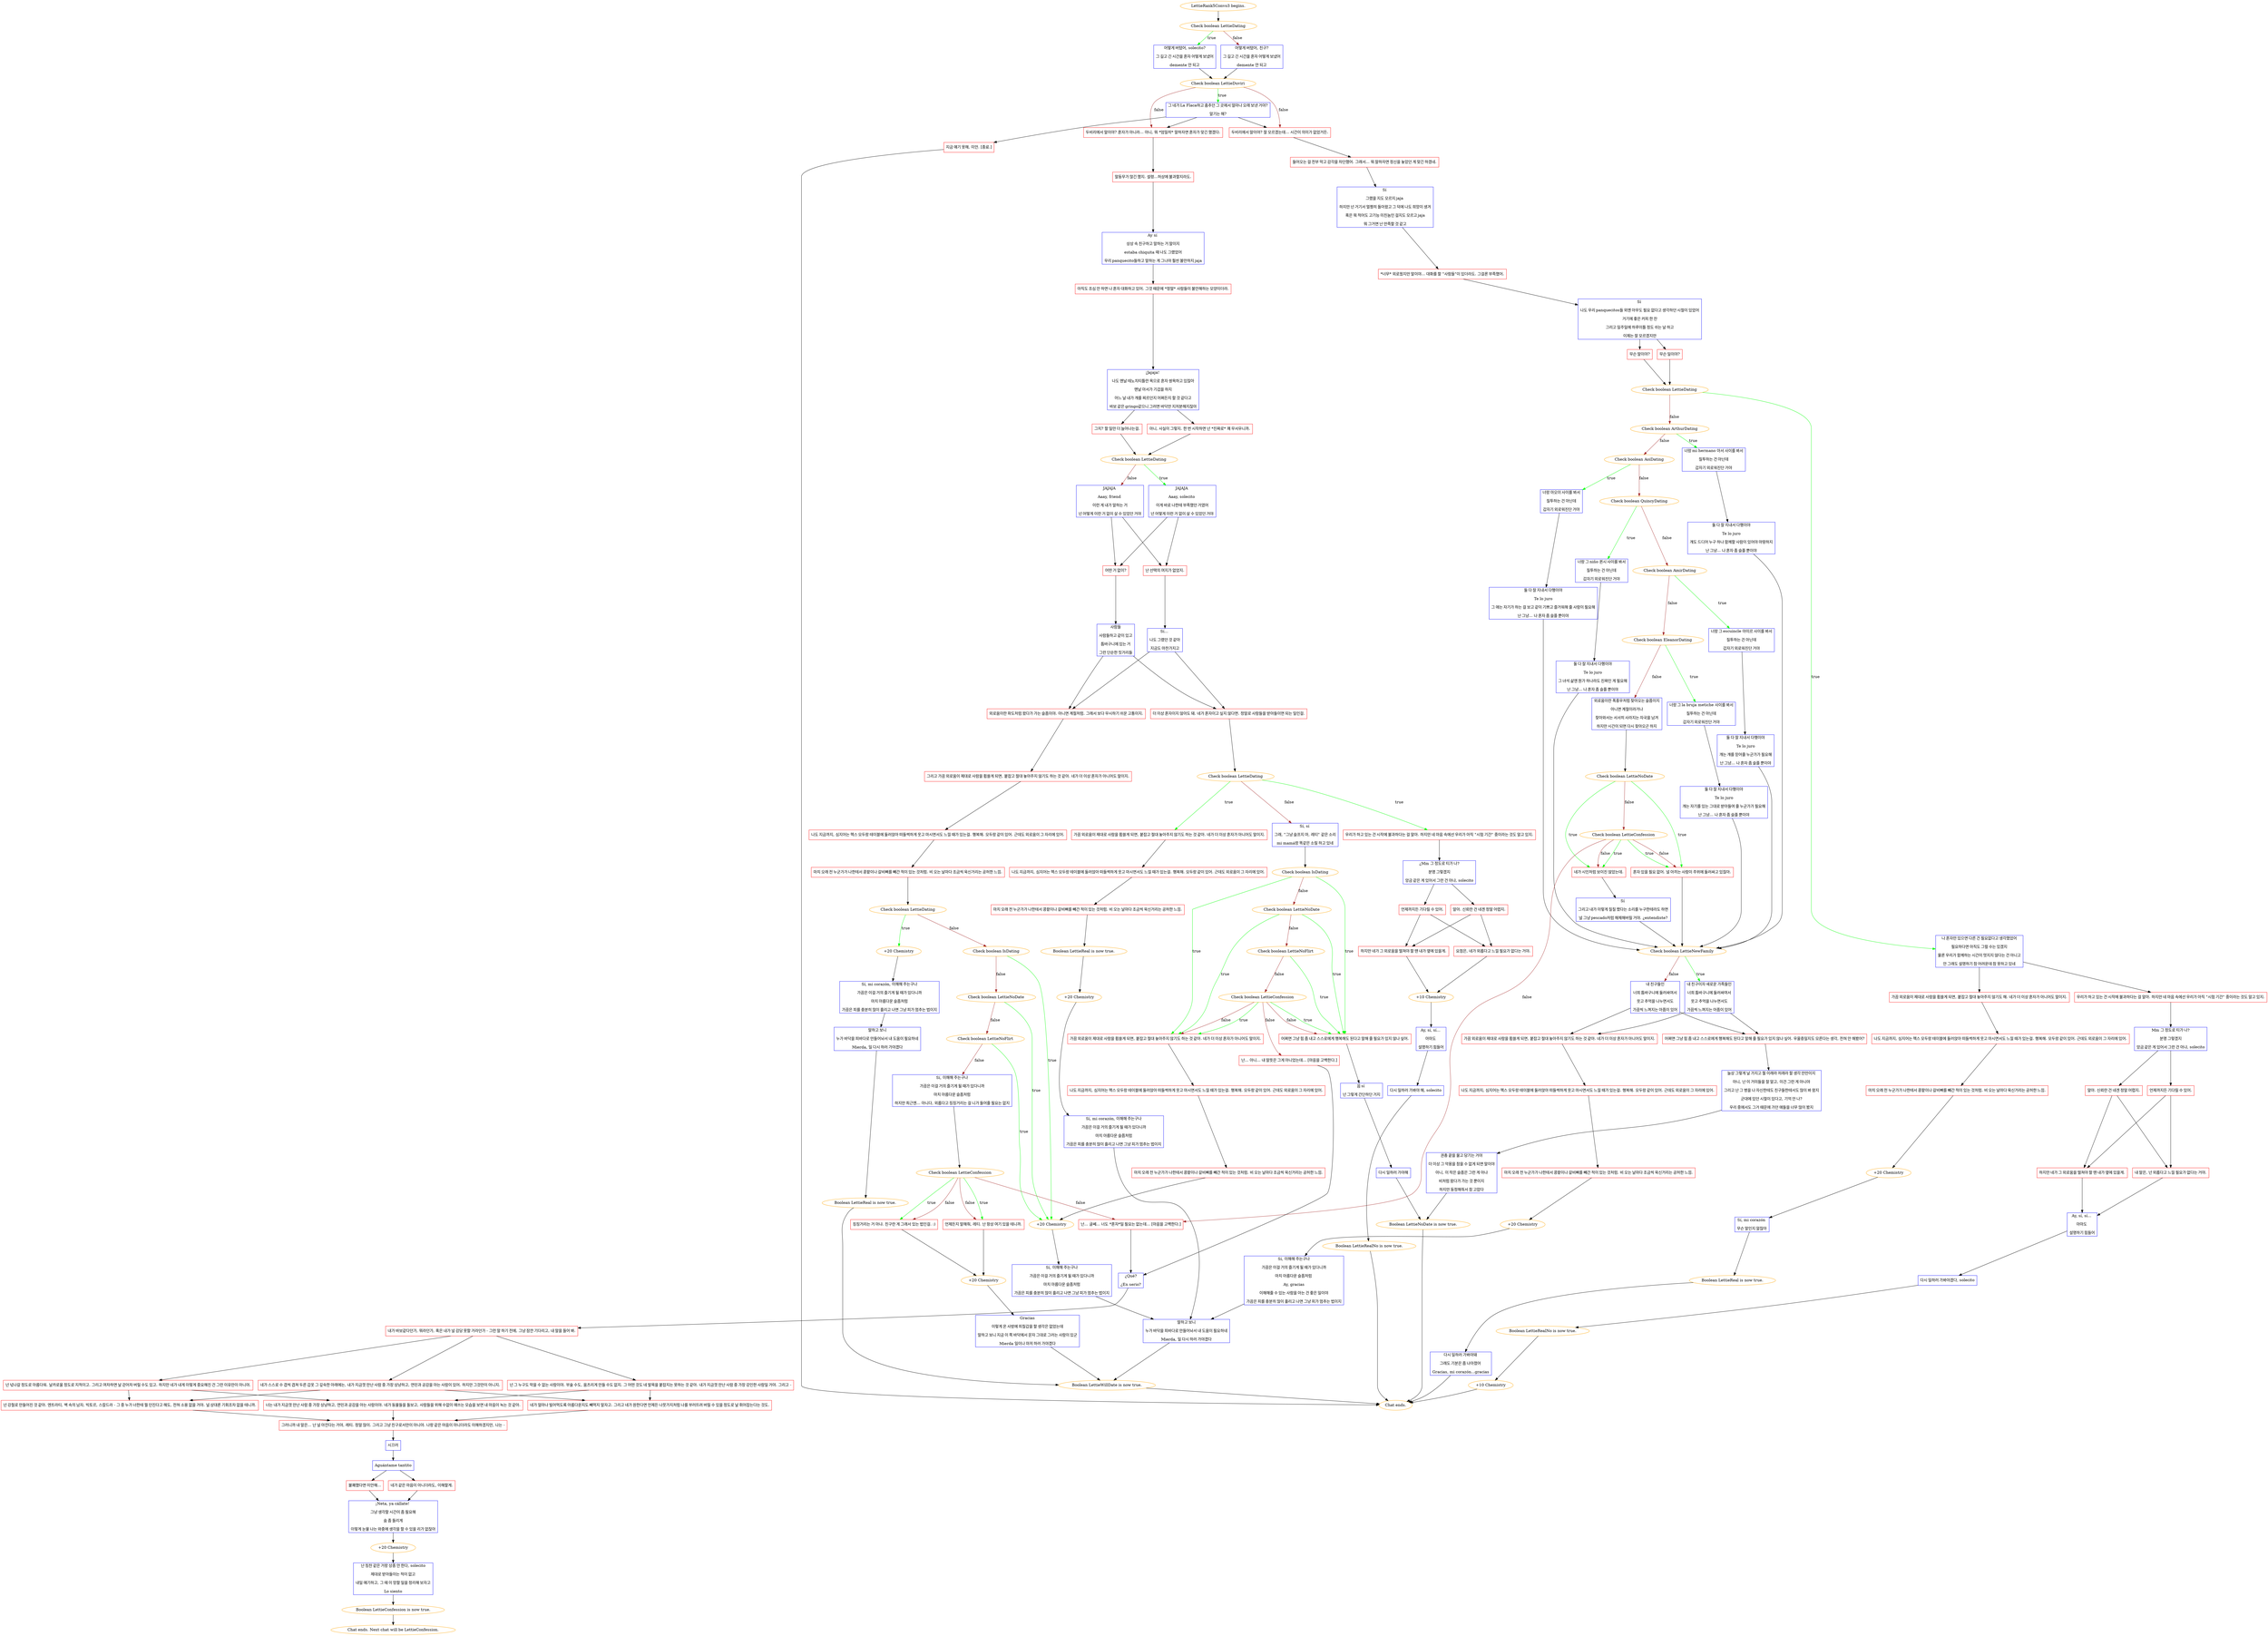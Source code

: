 digraph {
	"LettieRank5Convo3 begins." [color=orange];
		"LettieRank5Convo3 begins." -> j3431786115;
	j3431786115 [label="Check boolean LettieDating",color=orange];
		j3431786115 -> j3631003847 [label=true,color=green];
		j3431786115 -> j3137042350 [label=false,color=brown];
	j3631003847 [label="어떻게 버텼어, solecito?
그 길고 긴 시간을 혼자 어떻게 보냈어
demente 안 되고",shape=box,color=blue];
		j3631003847 -> j1513894469;
	j3137042350 [label="어떻게 버텼어, 친구?
그 길고 긴 시간을 혼자 어떻게 보냈어
demente 안 되고",shape=box,color=blue];
		j3137042350 -> j1513894469;
	j1513894469 [label="Check boolean LettieDuviri",color=orange];
		j1513894469 -> j4211362166 [label=true,color=green];
		j1513894469 -> j3040790191 [label=false,color=brown];
		j1513894469 -> j1268898615 [label=false,color=brown];
	j4211362166 [label="그 네가 La Flaca하고 춤추던 그 곳에서 얼마나 오래 보낸 거야?
알기는 해?",shape=box,color=blue];
		j4211362166 -> j3040790191;
		j4211362166 -> j1268898615;
		j4211362166 -> j730011504;
	j3040790191 [label="두비리에서 말이야? 잘 모르겠는데... 시간이 의미가 없었거든.",shape=box,color=red];
		j3040790191 -> j815387923;
	j1268898615 [label="두비리에서 말이야? 혼자가 아니라... 아니, 뭐 *엄밀히* 말하자면 혼자가 맞긴 했겠다.",shape=box,color=red];
		j1268898615 -> j705619288;
	j730011504 [label="지금 얘기 못해, 미안. [종료.]",shape=box,color=red];
		j730011504 -> "Chat ends.";
	j815387923 [label="들어오는 걸 전부 막고 감각을 차단했어. 그래서... 뭐 말하자면 정신을 놓았던 게 맞긴 하겠네.",shape=box,color=red];
		j815387923 -> j3735139057;
	j705619288 [label="말동무가 많긴 했지. 설령...허상에 불과할지라도.",shape=box,color=red];
		j705619288 -> j481160613;
	"Chat ends." [color=orange];
	j3735139057 [label="Sí 
그랬을 지도 모르지 jaja 
하지만 넌 거기서 멀쩡히 돌아왔고 그 덕에 나도 희망이 생겨
혹은 뭐 적어도 고기능 미친놈인 걸지도 모르고 jaja
뭐 그거면 난 만족할 것 같고",shape=box,color=blue];
		j3735139057 -> j2722422002;
	j481160613 [label="Ay sí 
상상 속 친구하고 말하는 거 말이지
estaba chiquita 때 나도 그랬었어
우리 panquecito들하고 말하는 게 그나마 훨씬 볼만하지 jaja",shape=box,color=blue];
		j481160613 -> j2199053029;
	j2722422002 [label="*너무* 외로웠지만 말이야... 대화를 할 \"사람들\"이 있더라도. 그걸론 부족했어.",shape=box,color=red];
		j2722422002 -> j2218381340;
	j2199053029 [label="아직도 조심 안 하면 나 혼자 대화하고 있어. 그것 때문에 *정말* 사람들이 불안해하는 모양이더라.",shape=box,color=red];
		j2199053029 -> j3870002367;
	j2218381340 [label="Sí 
나도 우리 panquecitos들 외엔 아무도 필요 없다고 생각하던 시절이 있었어
거기에 좋은 커피 한 잔
그리고 일주일에 하루이틀 정도 쉬는 날 하고
이제는 잘 모르겠지만",shape=box,color=blue];
		j2218381340 -> j2469252400;
		j2218381340 -> j3893111362;
	j3870002367 [label="¡Jajaja! 
나도 맨날 테노치티틀란 욕으로 혼자 쌍욕하고 있잖아
맨날 아서가 기겁을 하지
어느 날 내가 걔를 찌르던지 어쩌든지 할 것 같다고
바보 같은 gringo같으니 그러면 바닥만 지저분해지잖아",shape=box,color=blue];
		j3870002367 -> j2292112893;
		j3870002367 -> j667542103;
	j2469252400 [label="무슨 말이야?",shape=box,color=red];
		j2469252400 -> j3706178351;
	j3893111362 [label="무슨 일이야?",shape=box,color=red];
		j3893111362 -> j3706178351;
	j2292112893 [label="아니, 사실이 그렇지. 한 번 시작하면 넌 *진짜로* 꽤 무서우니까.",shape=box,color=red];
		j2292112893 -> j2781908573;
	j667542103 [label="그치? 할 일만 더 늘어나는걸.",shape=box,color=red];
		j667542103 -> j2781908573;
	j3706178351 [label="Check boolean LettieDating",color=orange];
		j3706178351 -> j2109447511 [label=true,color=green];
		j3706178351 -> j2058576540 [label=false,color=brown];
	j2781908573 [label="Check boolean LettieDating",color=orange];
		j2781908573 -> j2607937539 [label=true,color=green];
		j2781908573 -> j2875122465 [label=false,color=brown];
	j2109447511 [label="나 혼자만 있으면 다른 건 필요없다고 생각했었어
필요하다면 아직도 그럴 수는 있겠지
물론 우리가 함께하는 시간이 멋지지 않다는 건 아니고
안 그래도 설명하기 참 어려운데 참 못하고 있네",shape=box,color=blue];
		j2109447511 -> j3689067768;
		j2109447511 -> j2840088460;
	j2058576540 [label="Check boolean ArthurDating",color=orange];
		j2058576540 -> j2831104906 [label=true,color=green];
		j2058576540 -> j737259859 [label=false,color=brown];
	j2607937539 [label="JAJAJA 
Aaay, solecito 
이게 바로 나한테 부족했던 거였어
넌 어떻게 이런 거 없이 살 수 있었던 거야",shape=box,color=blue];
		j2607937539 -> j3129166443;
		j2607937539 -> j698391605;
	j2875122465 [label="JAJAJA 
Aaay, friend 
이런 게 내가 말하는 거
넌 어떻게 이런 거 없이 살 수 있었던 거야",shape=box,color=blue];
		j2875122465 -> j3129166443;
		j2875122465 -> j698391605;
	j3689067768 [label="우리가 하고 있는 건 시작에 불과하다는 걸 알아. 하지만 네 마음 속에선 우리가 아직 \"시험 기간\" 중이라는 것도 알고 있지.",shape=box,color=red];
		j3689067768 -> j849185185;
	j2840088460 [label="가끔 외로움이 제대로 사람을 휩쓸게 되면, 붙잡고 절대 놓아주지 않기도 해. 네가 더 이상 혼자가 아니어도 말이지.",shape=box,color=red];
		j2840088460 -> j444609313;
	j2831104906 [label="너랑 mi hermano 아서 사이를 봐서
질투하는 건 아닌데
갑자기 외로워진단 거야",shape=box,color=blue];
		j2831104906 -> j1994006337;
	j737259859 [label="Check boolean AoiDating",color=orange];
		j737259859 -> j2406854188 [label=true,color=green];
		j737259859 -> j3783233695 [label=false,color=brown];
	j3129166443 [label="어떤 거 없이?",shape=box,color=red];
		j3129166443 -> j190142065;
	j698391605 [label="난 선택의 여지가 없었지.",shape=box,color=red];
		j698391605 -> j3955574447;
	j849185185 [label="Mm 그 정도로 티가 나?
분명 그렇겠지
앙금 같은 게 있어서 그런 건 아냐, solecito",shape=box,color=blue];
		j849185185 -> j2053335109;
		j849185185 -> j918156960;
	j444609313 [label="나도 지금까지, 심지어는 헥스 모두랑 테이블에 둘러앉아 떠들썩하게 웃고 마시면서도 느낄 때가 있는걸. 행복해. 모두랑 같이 있어. 근데도 외로움이 그 자리에 있어.",shape=box,color=red];
		j444609313 -> j2892838824;
	j1994006337 [label="둘 다 잘 지내서 다행이야
Te lo juro
걔도 드디어 누구 하나 함께할 사람이 있어야 마땅하지
난 그냥... 나 혼자 좀 슬플 뿐이야",shape=box,color=blue];
		j1994006337 -> j3973502553;
	j2406854188 [label="너랑 아오이 사이를 봐서
질투하는 건 아닌데
갑자기 외로워진단 거야",shape=box,color=blue];
		j2406854188 -> j312044076;
	j3783233695 [label="Check boolean QuincyDating",color=orange];
		j3783233695 -> j1409227040 [label=true,color=green];
		j3783233695 -> j4017564867 [label=false,color=brown];
	j190142065 [label="사람들
사람들하고 같이 있고
틈바구니에 있는 거
그런 단순한 짓거리들",shape=box,color=blue];
		j190142065 -> j1259503106;
		j190142065 -> j4094114271;
	j3955574447 [label="Sí... 
나도 그랬던 것 같아
지금도 마찬가지고",shape=box,color=blue];
		j3955574447 -> j1259503106;
		j3955574447 -> j4094114271;
	j2053335109 [label="알아. 신뢰란 건 네겐 정말 어렵지.",shape=box,color=red];
		j2053335109 -> j4032473776;
		j2053335109 -> j1177310915;
	j918156960 [label="언제까지든 기다릴 수 있어.",shape=box,color=red];
		j918156960 -> j4032473776;
		j918156960 -> j1177310915;
	j2892838824 [label="마치 오래 전 누군가가 나한테서 콩팥이나 갈비뼈를 빼간 적이 있는 것처럼. 비 오는 날마다 욱신거리는 공허한 느낌.",shape=box,color=red];
		j2892838824 -> j3058189206;
	j3973502553 [label="Check boolean LettieNewFamily",color=orange];
		j3973502553 -> j43575238 [label=true,color=green];
		j3973502553 -> j3726884039 [label=false,color=brown];
	j312044076 [label="둘 다 잘 지내서 다행이야
Te lo juro
그 애는 자기가 하는 걸 보고 같이 기쁘고 즐거워해 줄 사람이 필요해
난 그냥... 나 혼자 좀 슬플 뿐이야",shape=box,color=blue];
		j312044076 -> j3973502553;
	j1409227040 [label="너랑 그 niño 퀸시 사이를 봐서
질투하는 건 아닌데
갑자기 외로워진단 거야",shape=box,color=blue];
		j1409227040 -> j3381273831;
	j4017564867 [label="Check boolean AmirDating",color=orange];
		j4017564867 -> j3385165124 [label=true,color=green];
		j4017564867 -> j3605870994 [label=false,color=brown];
	j1259503106 [label="외로움이란 파도처럼 왔다가 가는 슬픔이야. 아니면 계절처럼. 그래서 보다 무시하기 쉬운 고통이지.",shape=box,color=red];
		j1259503106 -> j2230054599;
	j4094114271 [label="더 이상 혼자이지 않아도 돼. 네가 혼자이고 싶지 않다면. 정말로 사람들을 받아들이면 되는 일인걸.",shape=box,color=red];
		j4094114271 -> j2887806631;
	j4032473776 [label="하지만 네가 그 외로움을 떨쳐야 할 땐 내가 옆에 있을게.",shape=box,color=red];
		j4032473776 -> j2115096024;
	j1177310915 [label="내 말은, 넌 외롭다고 느낄 필요가 없다는 거야.",shape=box,color=red];
		j1177310915 -> j2115096024;
	j3058189206 [label="+20 Chemistry",color=orange];
		j3058189206 -> j866856634;
	j43575238 [label="내 친구이자 새로운 가족들인
너희 틈바구니에 둘러싸여서
웃고 추억을 나누면서도
가끔씩 느껴지는 아픔이 있어",shape=box,color=blue];
		j43575238 -> j2250295930;
		j43575238 -> j131969373;
	j3726884039 [label="내 친구들인
너희 틈바구니에 둘러싸여서
웃고 추억을 나누면서도
가끔씩 느껴지는 아픔이 있어",shape=box,color=blue];
		j3726884039 -> j2250295930;
		j3726884039 -> j131969373;
	j3381273831 [label="둘 다 잘 지내서 다행이야
Te lo juro
그 녀석 삶엔 뭔가 하나라도 진짜인 게 필요해
난 그냥... 나 혼자 좀 슬플 뿐이야",shape=box,color=blue];
		j3381273831 -> j3973502553;
	j3385165124 [label="너랑 그 escuincle 아미르 사이를 봐서
질투하는 건 아닌데
갑자기 외로워진단 거야",shape=box,color=blue];
		j3385165124 -> j2193767837;
	j3605870994 [label="Check boolean EleanorDating",color=orange];
		j3605870994 -> j3549120684 [label=true,color=green];
		j3605870994 -> j4219625185 [label=false,color=brown];
	j2230054599 [label="그리고 가끔 외로움이 제대로 사람을 휩쓸게 되면, 붙잡고 절대 놓아주지 않기도 하는 것 같아. 네가 더 이상 혼자가 아니어도 말이지.",shape=box,color=red];
		j2230054599 -> j3798142025;
	j2887806631 [label="Check boolean LettieDating",color=orange];
		j2887806631 -> j2776758211 [label=true,color=green];
		j2887806631 -> j3310932125 [label=true,color=green];
		j2887806631 -> j2089269579 [label=false,color=brown];
	j2115096024 [label="Ay, sí, sí... 
아마도 
설명하기 힘들어",shape=box,color=blue];
		j2115096024 -> j1622174470;
	j866856634 [label="Sí, mi corazón 
무슨 말인지 알잖아",shape=box,color=blue];
		j866856634 -> j1387377721;
	j2250295930 [label="가끔 외로움이 제대로 사람을 휩쓸게 되면, 붙잡고 절대 놓아주지 않기도 하는 것 같아. 네가 더 이상 혼자가 아니어도 말이지.",shape=box,color=red];
		j2250295930 -> j2200702021;
	j131969373 [label="어쩌면 그냥 힘 좀 내고 스스로에게 행복해도 된다고 말해 줄 필요가 있지 않나 싶어. 우울증일지도 모른다는 생각, 전혀 안 해봤어?",shape=box,color=red];
		j131969373 -> j1319280281;
	j2193767837 [label="둘 다 잘 지내서 다행이야
Te lo juro
걔는 걔를 믿어줄 누군가가 필요해
난 그냥... 나 혼자 좀 슬플 뿐이야",shape=box,color=blue];
		j2193767837 -> j3973502553;
	j3549120684 [label="너랑 그 la bruja metiche 사이를 봐서
질투하는 건 아닌데
갑자기 외로워진단 거야",shape=box,color=blue];
		j3549120684 -> j3458113834;
	j4219625185 [label="외로움이란 폭풍우처럼 찾아오는 슬픔이지
아니면 계절이라거나
찾아와서는 서서히 사라지는 자국을 남겨
하지만 시간이 되면 다시 찾아오곤 하지",shape=box,color=blue];
		j4219625185 -> j2778667326;
	j3798142025 [label="나도 지금까지, 심지어는 헥스 모두랑 테이블에 둘러앉아 떠들썩하게 웃고 마시면서도 느낄 때가 있는걸. 행복해. 모두랑 같이 있어. 근데도 외로움이 그 자리에 있어.",shape=box,color=red];
		j3798142025 -> j3566678139;
	j2776758211 [label="우리가 하고 있는 건 시작에 불과하다는 걸 알아. 하지만 네 마음 속에선 우리가 아직 \"시험 기간\" 중이라는 것도 알고 있지.",shape=box,color=red];
		j2776758211 -> j455912688;
	j3310932125 [label="가끔 외로움이 제대로 사람을 휩쓸게 되면, 붙잡고 절대 놓아주지 않기도 하는 것 같아. 네가 더 이상 혼자가 아니어도 말이지.",shape=box,color=red];
		j3310932125 -> j3095876398;
	j2089269579 [label="Sí, sí 
그래, \"그냥 슬프지 마, 레티\" 같은 소리
mi mamá랑 똑같은 소릴 하고 있네",shape=box,color=blue];
		j2089269579 -> j2867204249;
	j1622174470 [label="다시 일하러 가봐야겠다, solecito",shape=box,color=blue];
		j1622174470 -> j1620244087;
	j1387377721 [label="Boolean LettieReal is now true.",color=orange];
		j1387377721 -> j3947358398;
	j2200702021 [label="나도 지금까지, 심지어는 헥스 모두랑 테이블에 둘러앉아 떠들썩하게 웃고 마시면서도 느낄 때가 있는걸. 행복해. 모두랑 같이 있어. 근데도 외로움이 그 자리에 있어.",shape=box,color=red];
		j2200702021 -> j1641589867;
	j1319280281 [label="늘상 그렇게 날 가지고 뭘 이래라 저래라 할 생각 만만이지
아니, 난 이 거미들을 잘 알고, 이건 그런 게 아니야
그리고 난 그 병을 나 자신한테도 친구들한테서도 많이 봐 왔지
군대에 있던 시절이 있다고, 기억 안 나?
우리 중에서도 그거 때문에 가던 애들을 너무 많이 봤지",shape=box,color=blue];
		j1319280281 -> j1026970044;
	j3458113834 [label="둘 다 잘 지내서 다행이야
Te lo juro
걔는 자기를 있는 그대로 받아들여 줄 누군가가 필요해
난 그냥... 나 혼자 좀 슬플 뿐이야",shape=box,color=blue];
		j3458113834 -> j3973502553;
	j2778667326 [label="Check boolean LettieNoDate",color=orange];
		j2778667326 -> j2099201151 [label=true,color=green];
		j2778667326 -> j4212240315 [label=true,color=green];
		j2778667326 -> j2278430672 [label=false,color=brown];
	j3566678139 [label="마치 오래 전 누군가가 나한테서 콩팥이나 갈비뼈를 빼간 적이 있는 것처럼. 비 오는 날마다 조금씩 욱신거리는 공허한 느낌.",shape=box,color=red];
		j3566678139 -> j3752408098;
	j455912688 [label="¿Mm 그 정도로 티가 나?
분명 그렇겠지
앙금 같은 게 있어서 그런 건 아냐, solecito",shape=box,color=blue];
		j455912688 -> j2457760631;
		j455912688 -> j1488286506;
	j3095876398 [label="나도 지금까지, 심지어는 헥스 모두랑 테이블에 둘러앉아 떠들썩하게 웃고 마시면서도 느낄 때가 있는걸. 행복해. 모두랑 같이 있어. 근데도 외로움이 그 자리에 있어.",shape=box,color=red];
		j3095876398 -> j3260966175;
	j2867204249 [label="Check boolean IsDating",color=orange];
		j2867204249 -> j3208249387 [label=true,color=green];
		j2867204249 -> j2815121990 [label=true,color=green];
		j2867204249 -> j2718353565 [label=false,color=brown];
	j1620244087 [label="Boolean LettieRealNo is now true.",color=orange];
		j1620244087 -> j1933300832;
	j3947358398 [label="다시 일하러 가봐야돼 
그래도 기분은 좀 나아졌어 
Gracias, mi corazón...gracias",shape=box,color=blue];
		j3947358398 -> "Chat ends.";
	j1641589867 [label="마치 오래 전 누군가가 나한테서 콩팥이나 갈비뼈를 빼간 적이 있는 것처럼. 비 오는 날마다 조금씩 욱신거리는 공허한 느낌.",shape=box,color=red];
		j1641589867 -> j3346724826;
	j1026970044 [label="권총 끝을 물고 당기는 거야
더 이상 그 악몽을 참을 수 없게 되면 말이야
아니, 이 작은 슬픔은 그런 게 아냐
비처럼 왔다가 가는 것 뿐이지
하지만 동정해줘서 참 고맙다",shape=box,color=blue];
		j1026970044 -> j2703113057;
	j2099201151 [label="혼자 있을 필요 없어. 널 아끼는 사람이 주위에 둘러싸고 있잖아.",shape=box,color=red];
		j2099201151 -> j3973502553;
	j4212240315 [label="네가 시인처럼 보이진 않았는데.",shape=box,color=red];
		j4212240315 -> j1709438868;
	j2278430672 [label="Check boolean LettieConfession",color=orange];
		j2278430672 -> j2099201151 [label=true,color=green];
		j2278430672 -> j4212240315 [label=true,color=green];
		j2278430672 -> j2099201151 [label=false,color=brown];
		j2278430672 -> j4212240315 [label=false,color=brown];
		j2278430672 -> j3816365856 [label=false,color=brown];
	j3752408098 [label="Check boolean LettieDating",color=orange];
		j3752408098 -> j4190072990 [label=true,color=green];
		j3752408098 -> j2246228205 [label=false,color=brown];
	j2457760631 [label="알아. 신뢰란 건 네겐 정말 어렵지.",shape=box,color=red];
		j2457760631 -> j2101503885;
		j2457760631 -> j2490827498;
	j1488286506 [label="언제까지든 기다릴 수 있어.",shape=box,color=red];
		j1488286506 -> j2101503885;
		j1488286506 -> j2490827498;
	j3260966175 [label="마치 오래 전 누군가가 나한테서 콩팥이나 갈비뼈를 빼간 적이 있는 것처럼. 비 오는 날마다 조금씩 욱신거리는 공허한 느낌.",shape=box,color=red];
		j3260966175 -> j1704666037;
	j3208249387 [label="어쩌면 그냥 힘 좀 내고 스스로에게 행복해도 된다고 말해 줄 필요가 있지 않나 싶어.",shape=box,color=red];
		j3208249387 -> j3050486919;
	j2815121990 [label="가끔 외로움이 제대로 사람을 휩쓸게 되면, 붙잡고 절대 놓아주지 않기도 하는 것 같아. 네가 더 이상 혼자가 아니어도 말이지.",shape=box,color=red];
		j2815121990 -> j435833469;
	j2718353565 [label="Check boolean LettieNoDate",color=orange];
		j2718353565 -> j3208249387 [label=true,color=green];
		j2718353565 -> j2815121990 [label=true,color=green];
		j2718353565 -> j3116160337 [label=false,color=brown];
	j1933300832 [label="+10 Chemistry",color=orange];
		j1933300832 -> "Chat ends.";
	j3346724826 [label="+20 Chemistry",color=orange];
		j3346724826 -> j1120901271;
	j2703113057 [label="Boolean LettieNoDate is now true.",color=orange];
		j2703113057 -> "Chat ends.";
	j1709438868 [label="Sí 
그리고 내가 이렇게 질질 짰다는 소리를 누구한테라도 하면
널 그냥 pescado처럼 해체해버릴 거야. ¿entendiste?",shape=box,color=blue];
		j1709438868 -> j3973502553;
	j3816365856 [label="난... 글쎄... 너도 *혼자*일 필요는 없는데... [마음을 고백한다.]",shape=box,color=red];
		j3816365856 -> j2231693616;
	j4190072990 [label="+20 Chemistry",color=orange];
		j4190072990 -> j1267257733;
	j2246228205 [label="Check boolean IsDating",color=orange];
		j2246228205 -> j3040173887 [label=true,color=green];
		j2246228205 -> j2281631822 [label=false,color=brown];
	j2101503885 [label="하지만 네가 그 외로움을 떨쳐야 할 땐 내가 옆에 있을게.",shape=box,color=red];
		j2101503885 -> j3189003073;
	j2490827498 [label="요점은, 네가 외롭다고 느낄 필요가 없다는 거야.",shape=box,color=red];
		j2490827498 -> j3189003073;
	j1704666037 [label="Boolean LettieReal is now true.",color=orange];
		j1704666037 -> j1087315014;
	j3050486919 [label="음 sí 
넌 그렇게 간단하단 거지",shape=box,color=blue];
		j3050486919 -> j3270761683;
	j435833469 [label="나도 지금까지, 심지어는 헥스 모두랑 테이블에 둘러앉아 떠들썩하게 웃고 마시면서도 느낄 때가 있는걸. 행복해. 모두랑 같이 있어. 근데도 외로움이 그 자리에 있어.",shape=box,color=red];
		j435833469 -> j916032134;
	j3116160337 [label="Check boolean LettieNoFlirt",color=orange];
		j3116160337 -> j3208249387 [label=true,color=green];
		j3116160337 -> j129282513 [label=false,color=brown];
	j1120901271 [label="Sí, 이해해 주는구나
가끔은 이걸 거의 즐기게 될 때가 있다니까
마치 아름다운 슬픔처럼 
Ay, gracias
이해해줄 수 있는 사람을 아는 건 좋은 일이야
가끔은 피를 충분히 많이 흘리고 나면 그냥 피가 멈추는 법이지",shape=box,color=blue];
		j1120901271 -> j3104778033;
	j2231693616 [label="¿Qué?
¿En serio?",shape=box,color=blue];
		j2231693616 -> j1181720844;
	j1267257733 [label="Sí, mi corazón, 이해해 주는구나
가끔은 이걸 거의 즐기게 될 때가 있다니까
마치 아름다운 슬픔처럼
가끔은 피를 충분히 많이 흘리고 나면 그냥 피가 멈추는 법이지",shape=box,color=blue];
		j1267257733 -> j895002354;
	j3040173887 [label="+20 Chemistry",color=orange];
		j3040173887 -> j2438272019;
	j2281631822 [label="Check boolean LettieNoDate",color=orange];
		j2281631822 -> j3040173887 [label=true,color=green];
		j2281631822 -> j3390040892 [label=false,color=brown];
	j3189003073 [label="+10 Chemistry",color=orange];
		j3189003073 -> j920767081;
	j1087315014 [label="+20 Chemistry",color=orange];
		j1087315014 -> j2546907688;
	j3270761683 [label="다시 일하러 가야해",shape=box,color=blue];
		j3270761683 -> j2703113057;
	j916032134 [label="마치 오래 전 누군가가 나한테서 콩팥이나 갈비뼈를 빼간 적이 있는 것처럼. 비 오는 날마다 조금씩 욱신거리는 공허한 느낌.",shape=box,color=red];
		j916032134 -> j3040173887;
	j129282513 [label="Check boolean LettieConfession",color=orange];
		j129282513 -> j3208249387 [label=true,color=green];
		j129282513 -> j2815121990 [label=true,color=green];
		j129282513 -> j3208249387 [label=false,color=brown];
		j129282513 -> j2815121990 [label=false,color=brown];
		j129282513 -> j903698719 [label=false,color=brown];
	j3104778033 [label="말하고 보니
누가 바닥을 피바다로 만들어놔서 내 도움이 필요하네
Mierda, 일 다시 하러 가야겠다",shape=box,color=blue];
		j3104778033 -> j2129367046;
	j1181720844 [label="내가 바보같다던가, 뭐라던가, 혹은 내가 널 감당 못할 거라던가 - 그런 말 하기 전에, 그냥 잠깐 기다리고, 내 말을 들어 봐.",shape=box,color=red];
		j1181720844 -> j3722675062;
		j1181720844 -> j2555416122;
		j1181720844 -> j3423929567;
	j895002354 [label="말하고 보니
누가 바닥을 피바다로 만들어놔서 내 도움이 필요하네
Mierda, 일 다시 하러 가야겠다",shape=box,color=blue];
		j895002354 -> j2414187082;
	j2438272019 [label="Sí, 이해해 주는구나
가끔은 이걸 거의 즐기게 될 때가 있다니까
마치 아름다운 슬픔처럼
가끔은 피를 충분히 많이 흘리고 나면 그냥 피가 멈추는 법이지",shape=box,color=blue];
		j2438272019 -> j3104778033;
	j3390040892 [label="Check boolean LettieNoFlirt",color=orange];
		j3390040892 -> j3040173887 [label=true,color=green];
		j3390040892 -> j637573009 [label=false,color=brown];
	j920767081 [label="Ay, sí, sí... 
아마도 
설명하기 힘들어",shape=box,color=blue];
		j920767081 -> j1037252423;
	j2546907688 [label="Sí, mi corazón, 이해해 주는구나
가끔은 이걸 거의 즐기게 될 때가 있다니까
마치 아름다운 슬픔처럼
가끔은 피를 충분히 많이 흘리고 나면 그냥 피가 멈추는 법이지",shape=box,color=blue];
		j2546907688 -> j3104778033;
	j903698719 [label="난... 아니... 내 말뜻은 그게 아니었는데... [마음을 고백한다.]",shape=box,color=red];
		j903698719 -> j2231693616;
	j2129367046 [label="Boolean LettieWillDate is now true.",color=orange];
		j2129367046 -> "Chat ends.";
	j3722675062 [label="넌 넋나갈 정도로 아름다워. 날카로울 정도로 지적이고. 그리고 여차하면 날 걷어차 버릴 수도 있고. 하지만 네가 내게 이렇게 중요해진 건 그런 이유만이 아니야.",shape=box,color=red];
		j3722675062 -> j828263761;
		j3722675062 -> j849152647;
	j2555416122 [label="네가 스스로 수 겹씩 겹쳐 두른 갑옷 그 깊숙한 아래에는, 내가 지금껏 만난 사람 중 가장 상냥하고, 연민과 공감을 아는 사람이 있어. 하지만 그것만이 아니지.",shape=box,color=red];
		j2555416122 -> j4271673878;
		j2555416122 -> j849152647;
	j3423929567 [label="넌 그 누구도 막을 수 없는 사람이야. 부술 수도, 움츠리게 만들 수도 없지. 그 어떤 것도 네 발목을 붙잡지는 못하는 것 같아. 내가 지금껏 만난 사람 중 가장 강인한 사람일 거야. 그리고 -",shape=box,color=red];
		j3423929567 -> j4271673878;
		j3423929567 -> j828263761;
	j2414187082 [label="Boolean LettieReal is now true.",color=orange];
		j2414187082 -> j2129367046;
	j637573009 [label="Sí, 이해해 주는구나
가끔은 이걸 거의 즐기게 될 때가 있다니까
마치 아름다운 슬픔처럼
하지만 최근엔... 아니다, 외롭다고 징징거리는 걸 니가 들어줄 필요는 없지",shape=box,color=blue];
		j637573009 -> j742488399;
	j1037252423 [label="다시 일하러 가봐야 해, solecito",shape=box,color=blue];
		j1037252423 -> j1195005912;
	j828263761 [label="너는 내가 지금껏 만난 사람 중 가장 상냥하고, 연민과 공감을 아는 사람이야. 네가 동물들을 돌보고, 사람들을 위해 수없이 애쓰는 모습을 보면 내 마음이 녹는 것 같아.",shape=box,color=red];
		j828263761 -> j82044768;
	j849152647 [label="넌 강철로 만들어진 것 같아. 엔트라티, 벽 속의 남자, 빅토르, 스칼드라 - 그 중 누가 너한테 뭘 던진다고 해도, 전혀 소용 없을 거야. 널 상대론 기회조차 없을 테니까.",shape=box,color=red];
		j849152647 -> j82044768;
	j4271673878 [label="네가 얼마나 빌어먹도록 아름다운지도 빼먹지 말자고. 그리고 네가 원한다면 언제든 나뭇가지처럼 나를 부러뜨려 버릴 수 있을 정도로 날 휘어잡는다는 것도.",shape=box,color=red];
		j4271673878 -> j82044768;
	j742488399 [label="Check boolean LettieConfession",color=orange];
		j742488399 -> j2172118013 [label=true,color=green];
		j742488399 -> j3367486085 [label=true,color=green];
		j742488399 -> j2172118013 [label=false,color=brown];
		j742488399 -> j3367486085 [label=false,color=brown];
		j742488399 -> j3816365856 [label=false,color=brown];
	j1195005912 [label="Boolean LettieRealNo is now true.",color=orange];
		j1195005912 -> "Chat ends.";
	j82044768 [label="그러니까 내 말은... 난 널 아낀다는 거야, 레티. 정말 많이. 그리고 그냥 친구로서만이 아니야. 나랑 같은 마음이 아니더라도 이해하겠지만, 나는 -",shape=box,color=red];
		j82044768 -> j555283275;
	j2172118013 [label="언제든지 말해줘, 레티. 난 항상 여기 있을 테니까.",shape=box,color=red];
		j2172118013 -> j811388732;
	j3367486085 [label="징징거리는 거 아냐. 친구란 게 그래서 있는 법인걸. :)",shape=box,color=red];
		j3367486085 -> j811388732;
	j555283275 [label="시끄러",shape=box,color=blue];
		j555283275 -> j1642855664;
	j811388732 [label="+20 Chemistry",color=orange];
		j811388732 -> j4200754607;
	j1642855664 [label="Aguántame tantito",shape=box,color=blue];
		j1642855664 -> j84309744;
		j1642855664 -> j282232454;
	j4200754607 [label="Gracias
이렇게 온 사방에 피칠갑을 할 생각은 없었는데
말하고 보니 지금 이 쪽 바닥에서 문자 그대로 그러는 사람이 있군
Mierda 일이나 마저 하러 가야겠다",shape=box,color=blue];
		j4200754607 -> j2129367046;
	j84309744 [label="불쾌했다면 미안해...",shape=box,color=red];
		j84309744 -> j2252063554;
	j282232454 [label="네가 같은 마음이 아니더라도, 이해할게.",shape=box,color=red];
		j282232454 -> j2252063554;
	j2252063554 [label="¡Neta, ya cállate! 
그냥 생각할 시간이 좀 필요해
숨 좀 돌리게
이렇게 눈물 나는 와중에 생각을 할 수 있을 리가 없잖아",shape=box,color=blue];
		j2252063554 -> j562683510;
	j562683510 [label="+20 Chemistry",color=orange];
		j562683510 -> j3638568812;
	j3638568812 [label="난 칭찬 같은 거랑 상종 안 한다, solecito
제대로 받아들이는 적이 없고
내일 얘기하고, 그 때 이 망할 일을 정리해 보자고
Lo siento",shape=box,color=blue];
		j3638568812 -> j2564553015;
	j2564553015 [label="Boolean LettieConfession is now true.",color=orange];
		j2564553015 -> "Chat ends. Next chat will be LettieConfession.";
	"Chat ends. Next chat will be LettieConfession." [color=orange];
}